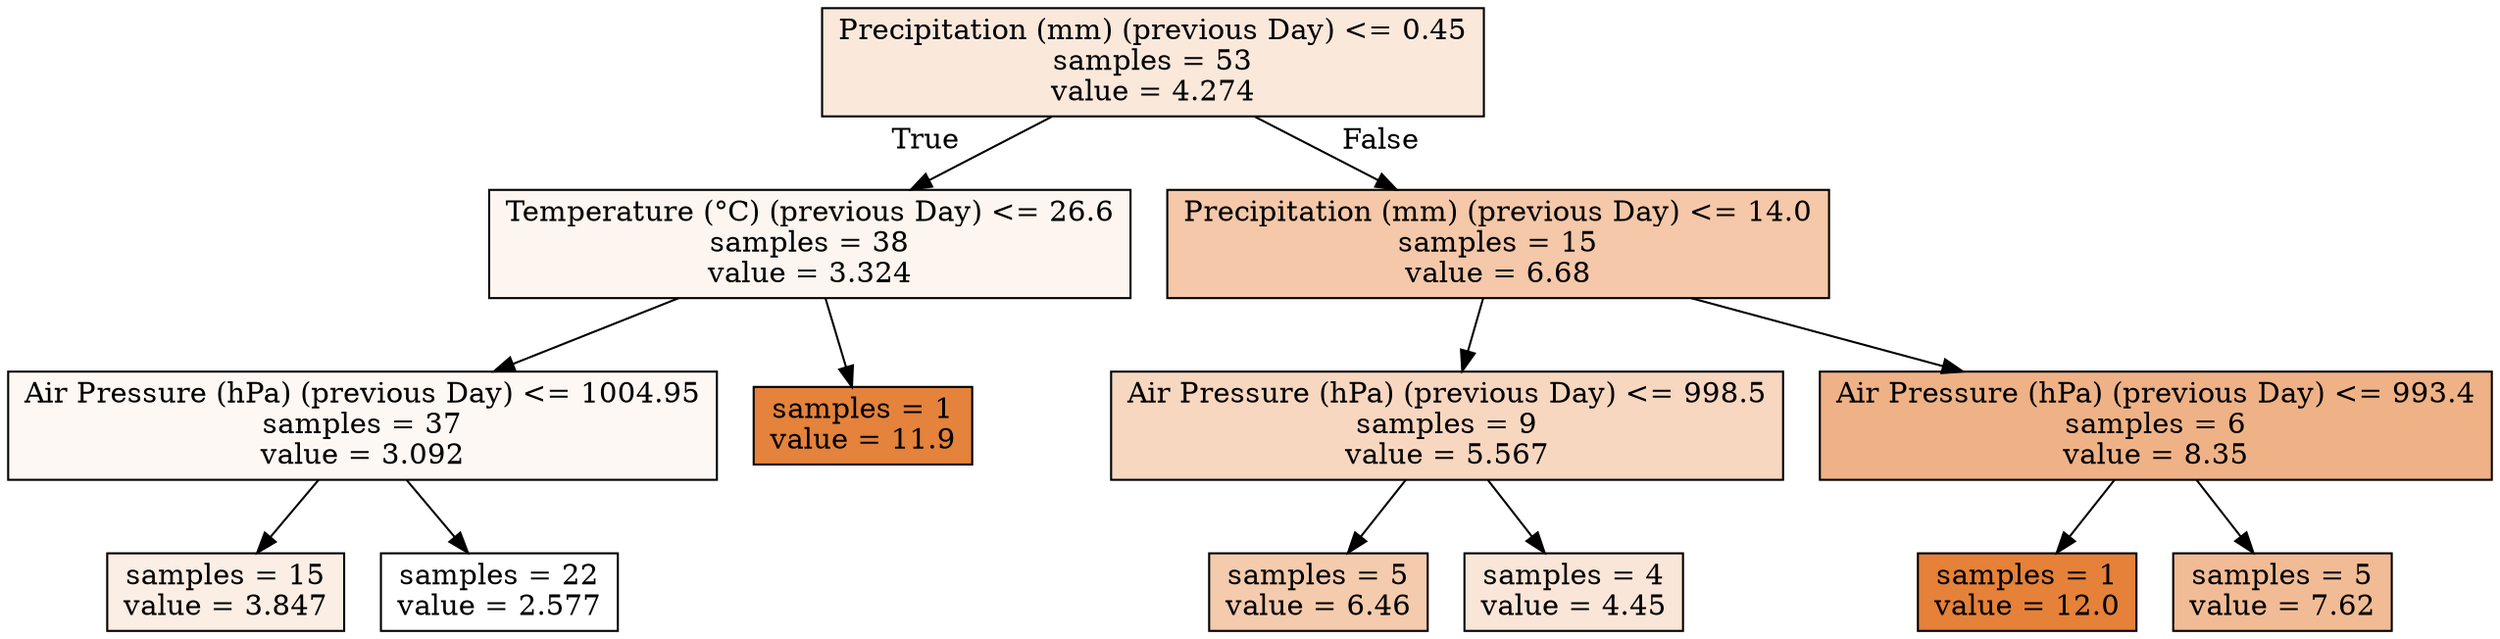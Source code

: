 digraph Tree {
node [shape=box, style="filled", color="black"] ;
0 [label="Precipitation (mm) (previous Day) <= 0.45\nsamples = 53\nvalue = 4.274", fillcolor="#fae8db"] ;
1 [label="Temperature (°C) (previous Day) <= 26.6\nsamples = 38\nvalue = 3.324", fillcolor="#fdf5ef"] ;
0 -> 1 [labeldistance=2.5, labelangle=45, headlabel="True"] ;
2 [label="Air Pressure (hPa) (previous Day) <= 1004.95\nsamples = 37\nvalue = 3.092", fillcolor="#fef8f4"] ;
1 -> 2 ;
3 [label="samples = 15\nvalue = 3.847", fillcolor="#fbeee4"] ;
2 -> 3 ;
4 [label="samples = 22\nvalue = 2.577", fillcolor="#ffffff"] ;
2 -> 4 ;
5 [label="samples = 1\nvalue = 11.9", fillcolor="#e5823b"] ;
1 -> 5 ;
6 [label="Precipitation (mm) (previous Day) <= 14.0\nsamples = 15\nvalue = 6.68", fillcolor="#f4c8a9"] ;
0 -> 6 [labeldistance=2.5, labelangle=-45, headlabel="False"] ;
7 [label="Air Pressure (hPa) (previous Day) <= 998.5\nsamples = 9\nvalue = 5.567", fillcolor="#f7d7c0"] ;
6 -> 7 ;
8 [label="samples = 5\nvalue = 6.46", fillcolor="#f4cbad"] ;
7 -> 8 ;
9 [label="samples = 4\nvalue = 4.45", fillcolor="#fae6d8"] ;
7 -> 9 ;
10 [label="Air Pressure (hPa) (previous Day) <= 993.4\nsamples = 6\nvalue = 8.35", fillcolor="#efb286"] ;
6 -> 10 ;
11 [label="samples = 1\nvalue = 12.0", fillcolor="#e58139"] ;
10 -> 11 ;
12 [label="samples = 5\nvalue = 7.62", fillcolor="#f1bc95"] ;
10 -> 12 ;
}